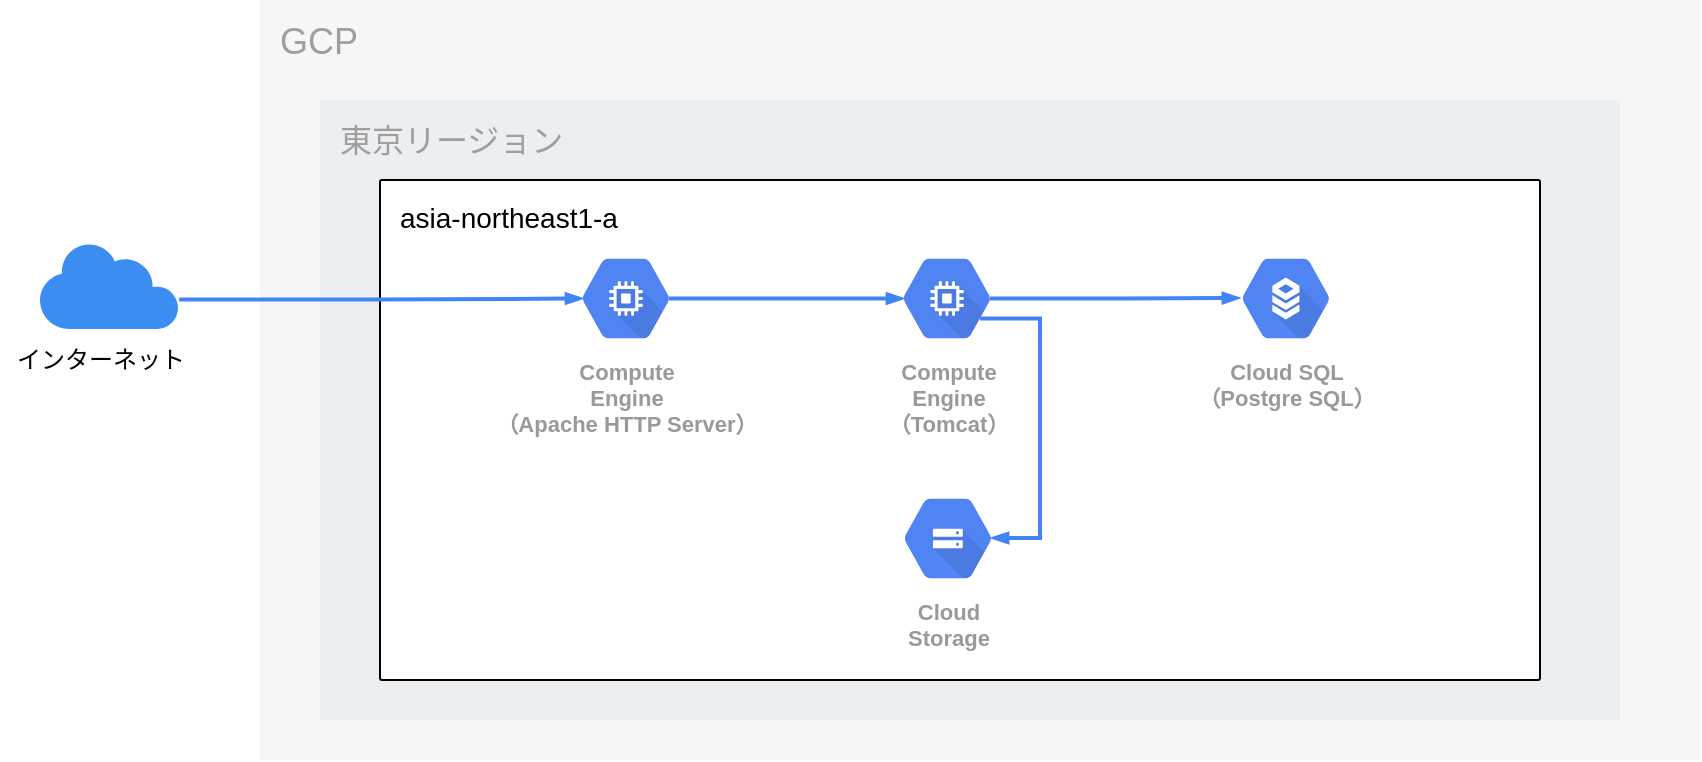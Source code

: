 <mxfile version="14.4.3" type="github">
  <diagram id="ayUn8ejqEjxjcilidQvf" name="ページ1">
    <mxGraphModel dx="2048" dy="645" grid="1" gridSize="10" guides="1" tooltips="1" connect="1" arrows="1" fold="1" page="1" pageScale="1" pageWidth="827" pageHeight="1169" math="0" shadow="0">
      <root>
        <mxCell id="0" />
        <mxCell id="1" parent="0" />
        <mxCell id="ypbSivbyya9m8sQMgqQx-14" value="GCP" style="points=[[0,0,0],[0.25,0,0],[0.5,0,0],[0.75,0,0],[1,0,0],[1,0.25,0],[1,0.5,0],[1,0.75,0],[1,1,0],[0.75,1,0],[0.5,1,0],[0.25,1,0],[0,1,0],[0,0.75,0],[0,0.5,0],[0,0.25,0]];rounded=1;absoluteArcSize=1;arcSize=2;html=1;strokeColor=none;gradientColor=none;shadow=0;dashed=0;fontSize=18;fontColor=#9E9E9E;align=left;verticalAlign=top;spacing=10;spacingTop=-4;fillColor=#F6F6F6;" vertex="1" parent="1">
          <mxGeometry x="70" y="40" width="720" height="380" as="geometry" />
        </mxCell>
        <mxCell id="ypbSivbyya9m8sQMgqQx-21" value="東京リージョン" style="points=[[0,0,0],[0.25,0,0],[0.5,0,0],[0.75,0,0],[1,0,0],[1,0.25,0],[1,0.5,0],[1,0.75,0],[1,1,0],[0.75,1,0],[0.5,1,0],[0.25,1,0],[0,1,0],[0,0.75,0],[0,0.5,0],[0,0.25,0]];rounded=1;absoluteArcSize=1;arcSize=2;html=1;strokeColor=none;gradientColor=none;shadow=0;dashed=0;fontSize=16;fontColor=#9E9E9E;align=left;verticalAlign=top;spacing=10;spacingTop=-4;fillColor=#ECEFF1;" vertex="1" parent="ypbSivbyya9m8sQMgqQx-14">
          <mxGeometry width="650" height="310" relative="1" as="geometry">
            <mxPoint x="30" y="50" as="offset" />
          </mxGeometry>
        </mxCell>
        <mxCell id="ypbSivbyya9m8sQMgqQx-22" value="&lt;div style=&quot;font-size: 14px;&quot;&gt;asia-northeast1-a&lt;/div&gt;" style="points=[[0,0,0],[0.25,0,0],[0.5,0,0],[0.75,0,0],[1,0,0],[1,0.25,0],[1,0.5,0],[1,0.75,0],[1,1,0],[0.75,1,0],[0.5,1,0],[0.25,1,0],[0,1,0],[0,0.75,0],[0,0.5,0],[0,0.25,0]];rounded=1;absoluteArcSize=1;arcSize=2;html=1;shadow=0;dashed=0;fontSize=14;align=left;verticalAlign=top;spacing=10;spacingTop=-4;" vertex="1" parent="ypbSivbyya9m8sQMgqQx-21">
          <mxGeometry width="580" height="250" relative="1" as="geometry">
            <mxPoint x="30" y="40" as="offset" />
          </mxGeometry>
        </mxCell>
        <mxCell id="ypbSivbyya9m8sQMgqQx-28" value="Compute&lt;br&gt;Engine&lt;br&gt;（Apache HTTP Server）" style="html=1;fillColor=#5184F3;strokeColor=none;verticalAlign=top;labelPosition=center;verticalLabelPosition=bottom;align=center;spacingTop=-6;fontSize=11;fontStyle=1;fontColor=#999999;shape=mxgraph.gcp2.hexIcon;prIcon=compute_engine" vertex="1" parent="ypbSivbyya9m8sQMgqQx-21">
          <mxGeometry x="120" y="70" width="66" height="58.5" as="geometry" />
        </mxCell>
        <mxCell id="ypbSivbyya9m8sQMgqQx-29" value="Compute&lt;br&gt;Engine&lt;br&gt;（Tomcat）" style="html=1;fillColor=#5184F3;strokeColor=none;verticalAlign=top;labelPosition=center;verticalLabelPosition=bottom;align=center;spacingTop=-6;fontSize=11;fontStyle=1;fontColor=#999999;shape=mxgraph.gcp2.hexIcon;prIcon=compute_engine" vertex="1" parent="ypbSivbyya9m8sQMgqQx-21">
          <mxGeometry x="280.5" y="70" width="66" height="58.5" as="geometry" />
        </mxCell>
        <mxCell id="ypbSivbyya9m8sQMgqQx-31" value="Cloud SQL&lt;br&gt;（Postgre SQL）" style="html=1;fillColor=#5184F3;strokeColor=none;verticalAlign=top;labelPosition=center;verticalLabelPosition=bottom;align=center;spacingTop=-6;fontSize=11;fontStyle=1;fontColor=#999999;shape=mxgraph.gcp2.hexIcon;prIcon=cloud_sql" vertex="1" parent="ypbSivbyya9m8sQMgqQx-21">
          <mxGeometry x="450" y="70" width="66" height="58.5" as="geometry" />
        </mxCell>
        <mxCell id="ypbSivbyya9m8sQMgqQx-33" value="Cloud&#xa;Storage" style="html=1;fillColor=#5184F3;strokeColor=none;verticalAlign=top;labelPosition=center;verticalLabelPosition=bottom;align=center;spacingTop=-6;fontSize=11;fontStyle=1;fontColor=#999999;shape=mxgraph.gcp2.hexIcon;prIcon=cloud_storage" vertex="1" parent="ypbSivbyya9m8sQMgqQx-21">
          <mxGeometry x="281" y="190" width="66" height="58.5" as="geometry" />
        </mxCell>
        <mxCell id="ypbSivbyya9m8sQMgqQx-34" value="" style="edgeStyle=orthogonalEdgeStyle;fontSize=12;html=1;endArrow=blockThin;endFill=1;rounded=0;strokeWidth=2;endSize=4;startSize=4;dashed=0;strokeColor=#4284F3;entryX=0.175;entryY=0.5;entryDx=0;entryDy=0;entryPerimeter=0;exitX=0.825;exitY=0.5;exitDx=0;exitDy=0;exitPerimeter=0;" edge="1" parent="ypbSivbyya9m8sQMgqQx-21" source="ypbSivbyya9m8sQMgqQx-28" target="ypbSivbyya9m8sQMgqQx-29">
          <mxGeometry width="100" relative="1" as="geometry">
            <mxPoint x="290" y="240" as="sourcePoint" />
            <mxPoint x="290" y="97" as="targetPoint" />
          </mxGeometry>
        </mxCell>
        <mxCell id="ypbSivbyya9m8sQMgqQx-35" value="" style="edgeStyle=orthogonalEdgeStyle;fontSize=12;html=1;endArrow=blockThin;endFill=1;rounded=0;strokeWidth=2;endSize=4;startSize=4;dashed=0;strokeColor=#4284F3;exitX=0.825;exitY=0.5;exitDx=0;exitDy=0;exitPerimeter=0;" edge="1" parent="ypbSivbyya9m8sQMgqQx-21" source="ypbSivbyya9m8sQMgqQx-29">
          <mxGeometry width="100" relative="1" as="geometry">
            <mxPoint x="330" y="100" as="sourcePoint" />
            <mxPoint x="460" y="99" as="targetPoint" />
            <Array as="points" />
          </mxGeometry>
        </mxCell>
        <mxCell id="ypbSivbyya9m8sQMgqQx-39" value="" style="edgeStyle=orthogonalEdgeStyle;fontSize=12;html=1;endArrow=blockThin;endFill=1;rounded=0;strokeWidth=2;endSize=4;startSize=4;dashed=0;strokeColor=#4284F3;exitX=0.75;exitY=0.67;exitDx=0;exitDy=0;exitPerimeter=0;entryX=0.825;entryY=0.5;entryDx=0;entryDy=0;entryPerimeter=0;" edge="1" parent="ypbSivbyya9m8sQMgqQx-21" source="ypbSivbyya9m8sQMgqQx-29" target="ypbSivbyya9m8sQMgqQx-33">
          <mxGeometry width="100" relative="1" as="geometry">
            <mxPoint x="374.95" y="159.25" as="sourcePoint" />
            <mxPoint x="500" y="159" as="targetPoint" />
            <Array as="points">
              <mxPoint x="360" y="109" />
              <mxPoint x="360" y="219" />
              <mxPoint x="336" y="219" />
            </Array>
          </mxGeometry>
        </mxCell>
        <mxCell id="ypbSivbyya9m8sQMgqQx-32" value="" style="html=1;aspect=fixed;strokeColor=none;shadow=0;align=center;verticalAlign=top;fillColor=#3B8DF1;shape=mxgraph.gcp2.cloud_messaging" vertex="1" parent="1">
          <mxGeometry x="-40" y="160" width="70" height="44.8" as="geometry" />
        </mxCell>
        <mxCell id="ypbSivbyya9m8sQMgqQx-40" value="" style="edgeStyle=orthogonalEdgeStyle;fontSize=12;html=1;endArrow=blockThin;endFill=1;rounded=0;strokeWidth=2;endSize=4;startSize=4;dashed=0;strokeColor=#4284F3;entryX=0.175;entryY=0.5;entryDx=0;entryDy=0;entryPerimeter=0;exitX=0.994;exitY=0.665;exitDx=0;exitDy=0;exitPerimeter=0;" edge="1" parent="1" source="ypbSivbyya9m8sQMgqQx-32" target="ypbSivbyya9m8sQMgqQx-28">
          <mxGeometry width="100" relative="1" as="geometry">
            <mxPoint x="284.45" y="199.25" as="sourcePoint" />
            <mxPoint x="402.05" y="199.25" as="targetPoint" />
          </mxGeometry>
        </mxCell>
        <mxCell id="ypbSivbyya9m8sQMgqQx-41" value="インターネット" style="text;html=1;resizable=0;autosize=1;align=center;verticalAlign=middle;points=[];fillColor=none;strokeColor=none;rounded=0;" vertex="1" parent="1">
          <mxGeometry x="-60" y="210" width="100" height="20" as="geometry" />
        </mxCell>
      </root>
    </mxGraphModel>
  </diagram>
</mxfile>

